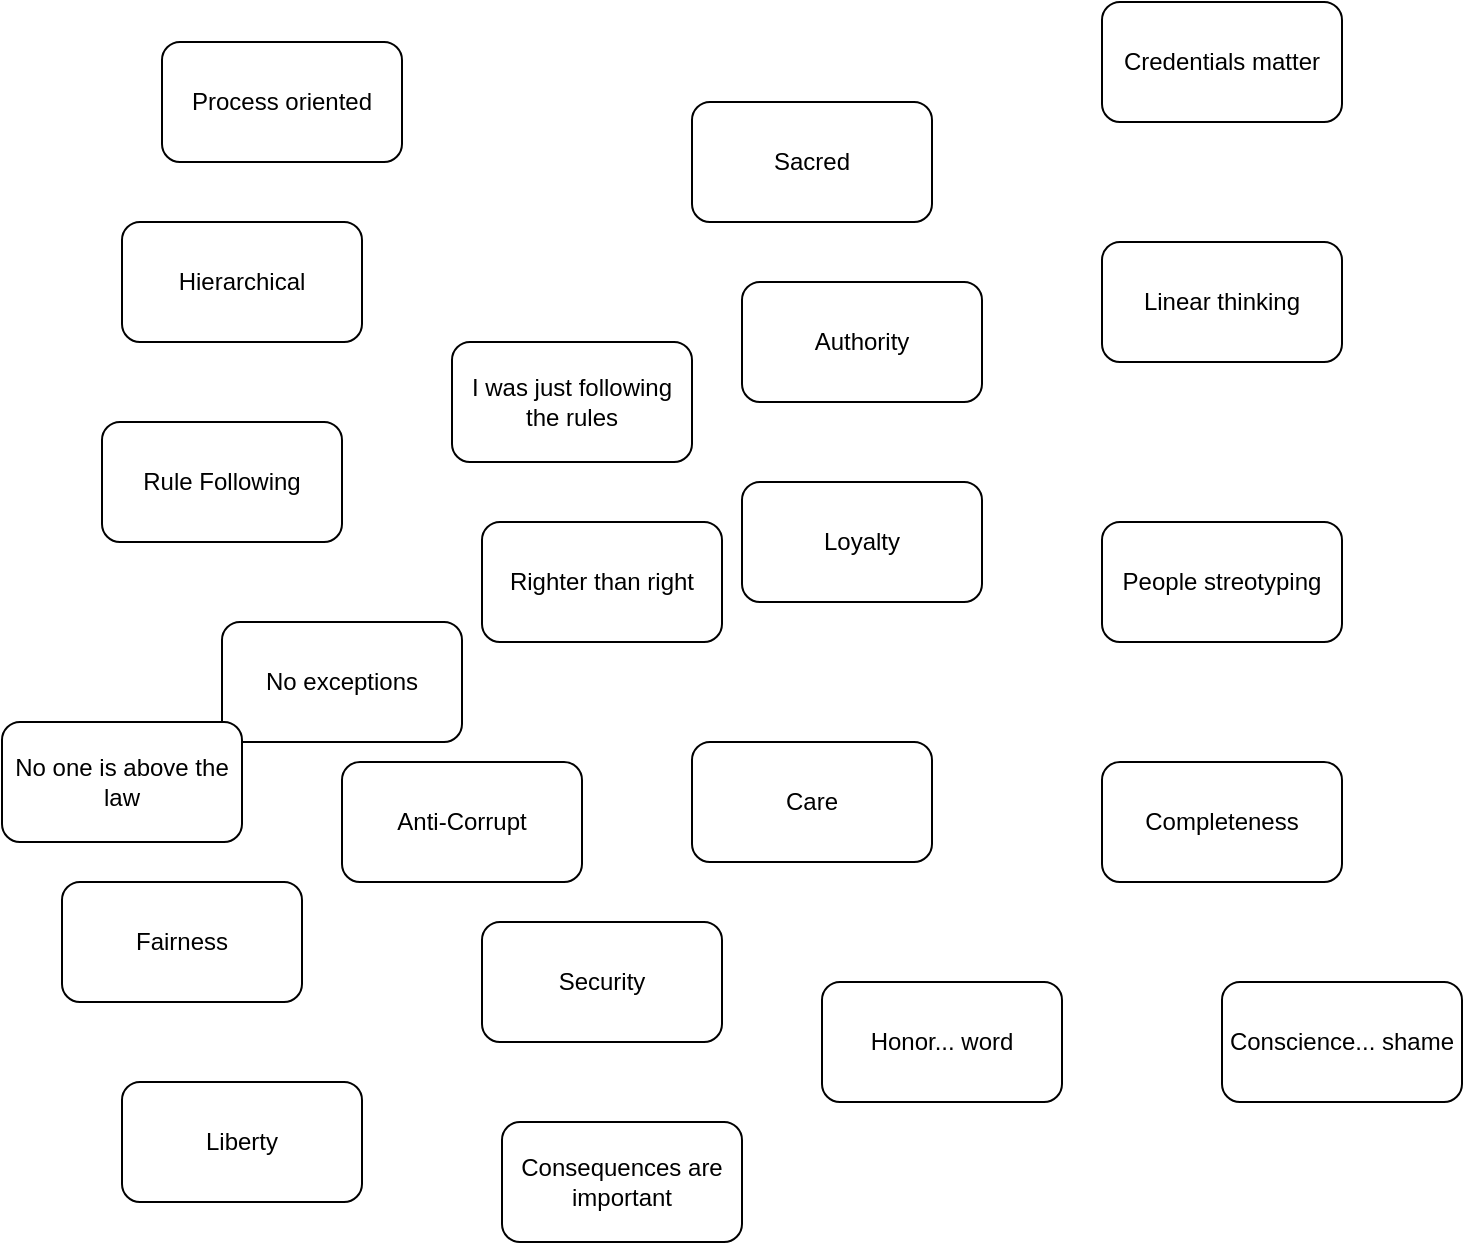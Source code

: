 <mxfile version="17.5.0" type="github"><diagram id="UsCKMXVSTxp-egwy1biC" name="Page-1"><mxGraphModel dx="1031" dy="699" grid="1" gridSize="10" guides="1" tooltips="1" connect="1" arrows="1" fold="1" page="1" pageScale="1" pageWidth="850" pageHeight="1100" math="0" shadow="0"><root><mxCell id="0"/><mxCell id="1" parent="0"/><mxCell id="emyvE3eDgOfMS4Qi2Yjl-3" value="Sacred" style="rounded=1;whiteSpace=wrap;html=1;" parent="1" vertex="1"><mxGeometry x="365" y="100" width="120" height="60" as="geometry"/></mxCell><mxCell id="emyvE3eDgOfMS4Qi2Yjl-4" value="Authority" style="rounded=1;whiteSpace=wrap;html=1;" parent="1" vertex="1"><mxGeometry x="390" y="190" width="120" height="60" as="geometry"/></mxCell><mxCell id="emyvE3eDgOfMS4Qi2Yjl-5" value="Care" style="rounded=1;whiteSpace=wrap;html=1;" parent="1" vertex="1"><mxGeometry x="365" y="420" width="120" height="60" as="geometry"/></mxCell><mxCell id="emyvE3eDgOfMS4Qi2Yjl-6" value="Security" style="rounded=1;whiteSpace=wrap;html=1;" parent="1" vertex="1"><mxGeometry x="260" y="510" width="120" height="60" as="geometry"/></mxCell><mxCell id="emyvE3eDgOfMS4Qi2Yjl-7" value="Loyalty" style="rounded=1;whiteSpace=wrap;html=1;" parent="1" vertex="1"><mxGeometry x="390" y="290" width="120" height="60" as="geometry"/></mxCell><mxCell id="emyvE3eDgOfMS4Qi2Yjl-8" value="Fairness" style="rounded=1;whiteSpace=wrap;html=1;" parent="1" vertex="1"><mxGeometry x="50" y="490" width="120" height="60" as="geometry"/></mxCell><mxCell id="emyvE3eDgOfMS4Qi2Yjl-9" value="Liberty" style="rounded=1;whiteSpace=wrap;html=1;" parent="1" vertex="1"><mxGeometry x="80" y="590" width="120" height="60" as="geometry"/></mxCell><mxCell id="nk6jG5aNrgaRuzSPKZAb-1" value="Process oriented" style="rounded=1;whiteSpace=wrap;html=1;" parent="1" vertex="1"><mxGeometry x="100" y="70" width="120" height="60" as="geometry"/></mxCell><mxCell id="nk6jG5aNrgaRuzSPKZAb-2" value="Hierarchical" style="rounded=1;whiteSpace=wrap;html=1;" parent="1" vertex="1"><mxGeometry x="80" y="160" width="120" height="60" as="geometry"/></mxCell><mxCell id="nk6jG5aNrgaRuzSPKZAb-3" value="Rule Following" style="rounded=1;whiteSpace=wrap;html=1;" parent="1" vertex="1"><mxGeometry x="70" y="260" width="120" height="60" as="geometry"/></mxCell><mxCell id="nk6jG5aNrgaRuzSPKZAb-4" value="Credentials matter" style="rounded=1;whiteSpace=wrap;html=1;" parent="1" vertex="1"><mxGeometry x="570" y="50" width="120" height="60" as="geometry"/></mxCell><mxCell id="nk6jG5aNrgaRuzSPKZAb-5" value="Linear thinking" style="rounded=1;whiteSpace=wrap;html=1;" parent="1" vertex="1"><mxGeometry x="570" y="170" width="120" height="60" as="geometry"/></mxCell><mxCell id="nk6jG5aNrgaRuzSPKZAb-6" value="No exceptions" style="rounded=1;whiteSpace=wrap;html=1;" parent="1" vertex="1"><mxGeometry x="130" y="360" width="120" height="60" as="geometry"/></mxCell><mxCell id="nk6jG5aNrgaRuzSPKZAb-7" value="People streotyping" style="rounded=1;whiteSpace=wrap;html=1;" parent="1" vertex="1"><mxGeometry x="570" y="310" width="120" height="60" as="geometry"/></mxCell><mxCell id="nk6jG5aNrgaRuzSPKZAb-8" value="Completeness" style="rounded=1;whiteSpace=wrap;html=1;" parent="1" vertex="1"><mxGeometry x="570" y="430" width="120" height="60" as="geometry"/></mxCell><mxCell id="nk6jG5aNrgaRuzSPKZAb-9" value="Anti-Corrupt" style="rounded=1;whiteSpace=wrap;html=1;" parent="1" vertex="1"><mxGeometry x="190" y="430" width="120" height="60" as="geometry"/></mxCell><mxCell id="nk6jG5aNrgaRuzSPKZAb-10" value="Consequences are important" style="rounded=1;whiteSpace=wrap;html=1;" parent="1" vertex="1"><mxGeometry x="270" y="610" width="120" height="60" as="geometry"/></mxCell><mxCell id="nk6jG5aNrgaRuzSPKZAb-11" value="No one is above the law" style="rounded=1;whiteSpace=wrap;html=1;" parent="1" vertex="1"><mxGeometry x="20" y="410" width="120" height="60" as="geometry"/></mxCell><mxCell id="nk6jG5aNrgaRuzSPKZAb-12" value="Honor... word" style="rounded=1;whiteSpace=wrap;html=1;" parent="1" vertex="1"><mxGeometry x="430" y="540" width="120" height="60" as="geometry"/></mxCell><mxCell id="nk6jG5aNrgaRuzSPKZAb-13" value="Conscience... shame" style="rounded=1;whiteSpace=wrap;html=1;" parent="1" vertex="1"><mxGeometry x="630" y="540" width="120" height="60" as="geometry"/></mxCell><mxCell id="nk6jG5aNrgaRuzSPKZAb-14" value="I was just following the rules" style="rounded=1;whiteSpace=wrap;html=1;" parent="1" vertex="1"><mxGeometry x="245" y="220" width="120" height="60" as="geometry"/></mxCell><mxCell id="nk6jG5aNrgaRuzSPKZAb-15" value="Righter than right" style="rounded=1;whiteSpace=wrap;html=1;" parent="1" vertex="1"><mxGeometry x="260" y="310" width="120" height="60" as="geometry"/></mxCell></root></mxGraphModel></diagram></mxfile>